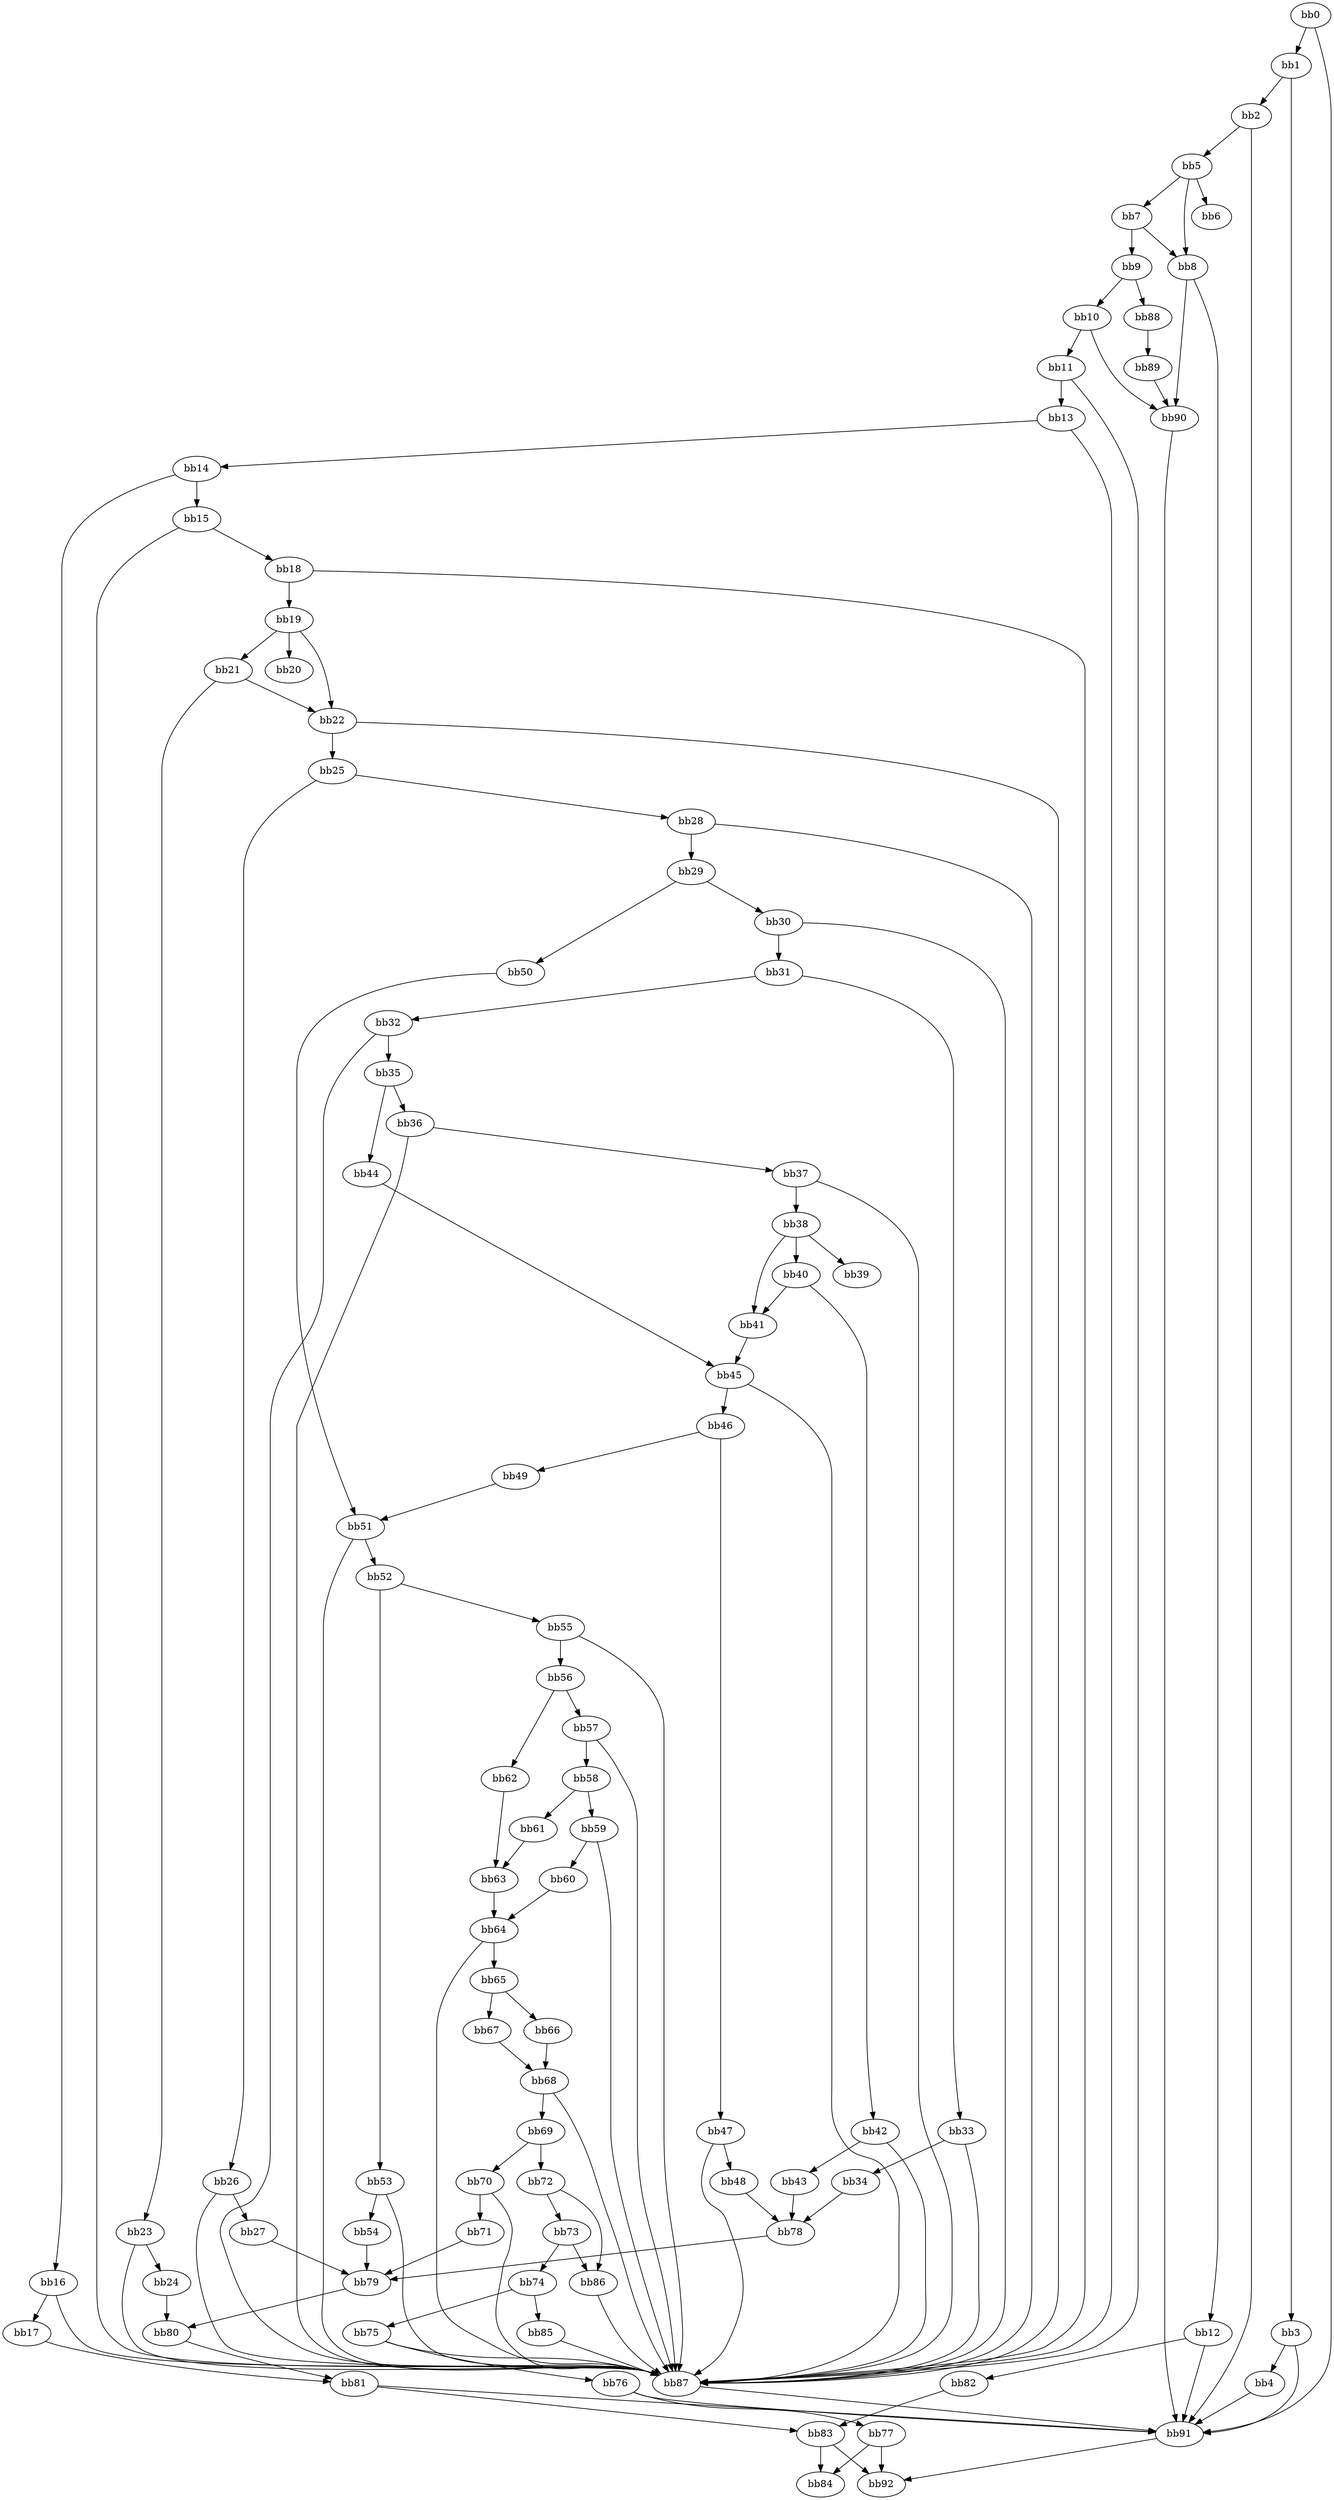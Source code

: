 digraph {
    0 [ label = "bb0\l" ]
    1 [ label = "bb1\l" ]
    2 [ label = "bb2\l" ]
    3 [ label = "bb3\l" ]
    4 [ label = "bb4\l" ]
    5 [ label = "bb5\l" ]
    6 [ label = "bb6\l" ]
    7 [ label = "bb7\l" ]
    8 [ label = "bb8\l" ]
    9 [ label = "bb9\l" ]
    10 [ label = "bb10\l" ]
    11 [ label = "bb11\l" ]
    12 [ label = "bb12\l" ]
    13 [ label = "bb13\l" ]
    14 [ label = "bb14\l" ]
    15 [ label = "bb15\l" ]
    16 [ label = "bb16\l" ]
    17 [ label = "bb17\l" ]
    18 [ label = "bb18\l" ]
    19 [ label = "bb19\l" ]
    20 [ label = "bb20\l" ]
    21 [ label = "bb21\l" ]
    22 [ label = "bb22\l" ]
    23 [ label = "bb23\l" ]
    24 [ label = "bb24\l" ]
    25 [ label = "bb25\l" ]
    26 [ label = "bb26\l" ]
    27 [ label = "bb27\l" ]
    28 [ label = "bb28\l" ]
    29 [ label = "bb29\l" ]
    30 [ label = "bb30\l" ]
    31 [ label = "bb31\l" ]
    32 [ label = "bb32\l" ]
    33 [ label = "bb33\l" ]
    34 [ label = "bb34\l" ]
    35 [ label = "bb35\l" ]
    36 [ label = "bb36\l" ]
    37 [ label = "bb37\l" ]
    38 [ label = "bb38\l" ]
    39 [ label = "bb39\l" ]
    40 [ label = "bb40\l" ]
    41 [ label = "bb41\l" ]
    42 [ label = "bb42\l" ]
    43 [ label = "bb43\l" ]
    44 [ label = "bb44\l" ]
    45 [ label = "bb45\l" ]
    46 [ label = "bb46\l" ]
    47 [ label = "bb47\l" ]
    48 [ label = "bb48\l" ]
    49 [ label = "bb49\l" ]
    50 [ label = "bb50\l" ]
    51 [ label = "bb51\l" ]
    52 [ label = "bb52\l" ]
    53 [ label = "bb53\l" ]
    54 [ label = "bb54\l" ]
    55 [ label = "bb55\l" ]
    56 [ label = "bb56\l" ]
    57 [ label = "bb57\l" ]
    58 [ label = "bb58\l" ]
    59 [ label = "bb59\l" ]
    60 [ label = "bb60\l" ]
    61 [ label = "bb61\l" ]
    62 [ label = "bb62\l" ]
    63 [ label = "bb63\l" ]
    64 [ label = "bb64\l" ]
    65 [ label = "bb65\l" ]
    66 [ label = "bb66\l" ]
    67 [ label = "bb67\l" ]
    68 [ label = "bb68\l" ]
    69 [ label = "bb69\l" ]
    70 [ label = "bb70\l" ]
    71 [ label = "bb71\l" ]
    72 [ label = "bb72\l" ]
    73 [ label = "bb73\l" ]
    74 [ label = "bb74\l" ]
    75 [ label = "bb75\l" ]
    76 [ label = "bb76\l" ]
    77 [ label = "bb77\l" ]
    78 [ label = "bb78\l" ]
    79 [ label = "bb79\l" ]
    80 [ label = "bb80\l" ]
    81 [ label = "bb81\l" ]
    82 [ label = "bb82\l" ]
    83 [ label = "bb83\l" ]
    84 [ label = "bb84\l" ]
    85 [ label = "bb85\l" ]
    86 [ label = "bb86\l" ]
    87 [ label = "bb87\l" ]
    88 [ label = "bb88\l" ]
    89 [ label = "bb89\l" ]
    90 [ label = "bb90\l" ]
    91 [ label = "bb91\l" ]
    92 [ label = "bb92\l" ]
    0 -> 1 [ ]
    0 -> 91 [ ]
    1 -> 2 [ ]
    1 -> 3 [ ]
    2 -> 5 [ ]
    2 -> 91 [ ]
    3 -> 4 [ ]
    3 -> 91 [ ]
    4 -> 91 [ ]
    5 -> 6 [ ]
    5 -> 7 [ ]
    5 -> 8 [ ]
    7 -> 8 [ ]
    7 -> 9 [ ]
    8 -> 12 [ ]
    8 -> 90 [ ]
    9 -> 10 [ ]
    9 -> 88 [ ]
    10 -> 11 [ ]
    10 -> 90 [ ]
    11 -> 13 [ ]
    11 -> 87 [ ]
    12 -> 82 [ ]
    12 -> 91 [ ]
    13 -> 14 [ ]
    13 -> 87 [ ]
    14 -> 15 [ ]
    14 -> 16 [ ]
    15 -> 18 [ ]
    15 -> 87 [ ]
    16 -> 17 [ ]
    16 -> 87 [ ]
    17 -> 81 [ ]
    18 -> 19 [ ]
    18 -> 87 [ ]
    19 -> 20 [ ]
    19 -> 21 [ ]
    19 -> 22 [ ]
    21 -> 22 [ ]
    21 -> 23 [ ]
    22 -> 25 [ ]
    22 -> 87 [ ]
    23 -> 24 [ ]
    23 -> 87 [ ]
    24 -> 80 [ ]
    25 -> 26 [ ]
    25 -> 28 [ ]
    26 -> 27 [ ]
    26 -> 87 [ ]
    27 -> 79 [ ]
    28 -> 29 [ ]
    28 -> 87 [ ]
    29 -> 30 [ ]
    29 -> 50 [ ]
    30 -> 31 [ ]
    30 -> 87 [ ]
    31 -> 32 [ ]
    31 -> 33 [ ]
    32 -> 35 [ ]
    32 -> 87 [ ]
    33 -> 34 [ ]
    33 -> 87 [ ]
    34 -> 78 [ ]
    35 -> 36 [ ]
    35 -> 44 [ ]
    36 -> 37 [ ]
    36 -> 87 [ ]
    37 -> 38 [ ]
    37 -> 87 [ ]
    38 -> 39 [ ]
    38 -> 40 [ ]
    38 -> 41 [ ]
    40 -> 41 [ ]
    40 -> 42 [ ]
    41 -> 45 [ ]
    42 -> 43 [ ]
    42 -> 87 [ ]
    43 -> 78 [ ]
    44 -> 45 [ ]
    45 -> 46 [ ]
    45 -> 87 [ ]
    46 -> 47 [ ]
    46 -> 49 [ ]
    47 -> 48 [ ]
    47 -> 87 [ ]
    48 -> 78 [ ]
    49 -> 51 [ ]
    50 -> 51 [ ]
    51 -> 52 [ ]
    51 -> 87 [ ]
    52 -> 53 [ ]
    52 -> 55 [ ]
    53 -> 54 [ ]
    53 -> 87 [ ]
    54 -> 79 [ ]
    55 -> 56 [ ]
    55 -> 87 [ ]
    56 -> 57 [ ]
    56 -> 62 [ ]
    57 -> 58 [ ]
    57 -> 87 [ ]
    58 -> 59 [ ]
    58 -> 61 [ ]
    59 -> 60 [ ]
    59 -> 87 [ ]
    60 -> 64 [ ]
    61 -> 63 [ ]
    62 -> 63 [ ]
    63 -> 64 [ ]
    64 -> 65 [ ]
    64 -> 87 [ ]
    65 -> 66 [ ]
    65 -> 67 [ ]
    66 -> 68 [ ]
    67 -> 68 [ ]
    68 -> 69 [ ]
    68 -> 87 [ ]
    69 -> 70 [ ]
    69 -> 72 [ ]
    70 -> 71 [ ]
    70 -> 87 [ ]
    71 -> 79 [ ]
    72 -> 73 [ ]
    72 -> 86 [ ]
    73 -> 74 [ ]
    73 -> 86 [ ]
    74 -> 75 [ ]
    74 -> 85 [ ]
    75 -> 76 [ ]
    75 -> 87 [ ]
    76 -> 77 [ ]
    76 -> 91 [ ]
    77 -> 84 [ ]
    77 -> 92 [ ]
    78 -> 79 [ ]
    79 -> 80 [ ]
    80 -> 81 [ ]
    81 -> 83 [ ]
    81 -> 91 [ ]
    82 -> 83 [ ]
    83 -> 84 [ ]
    83 -> 92 [ ]
    85 -> 87 [ ]
    86 -> 87 [ ]
    87 -> 91 [ ]
    88 -> 89 [ ]
    89 -> 90 [ ]
    90 -> 91 [ ]
    91 -> 92 [ ]
}

